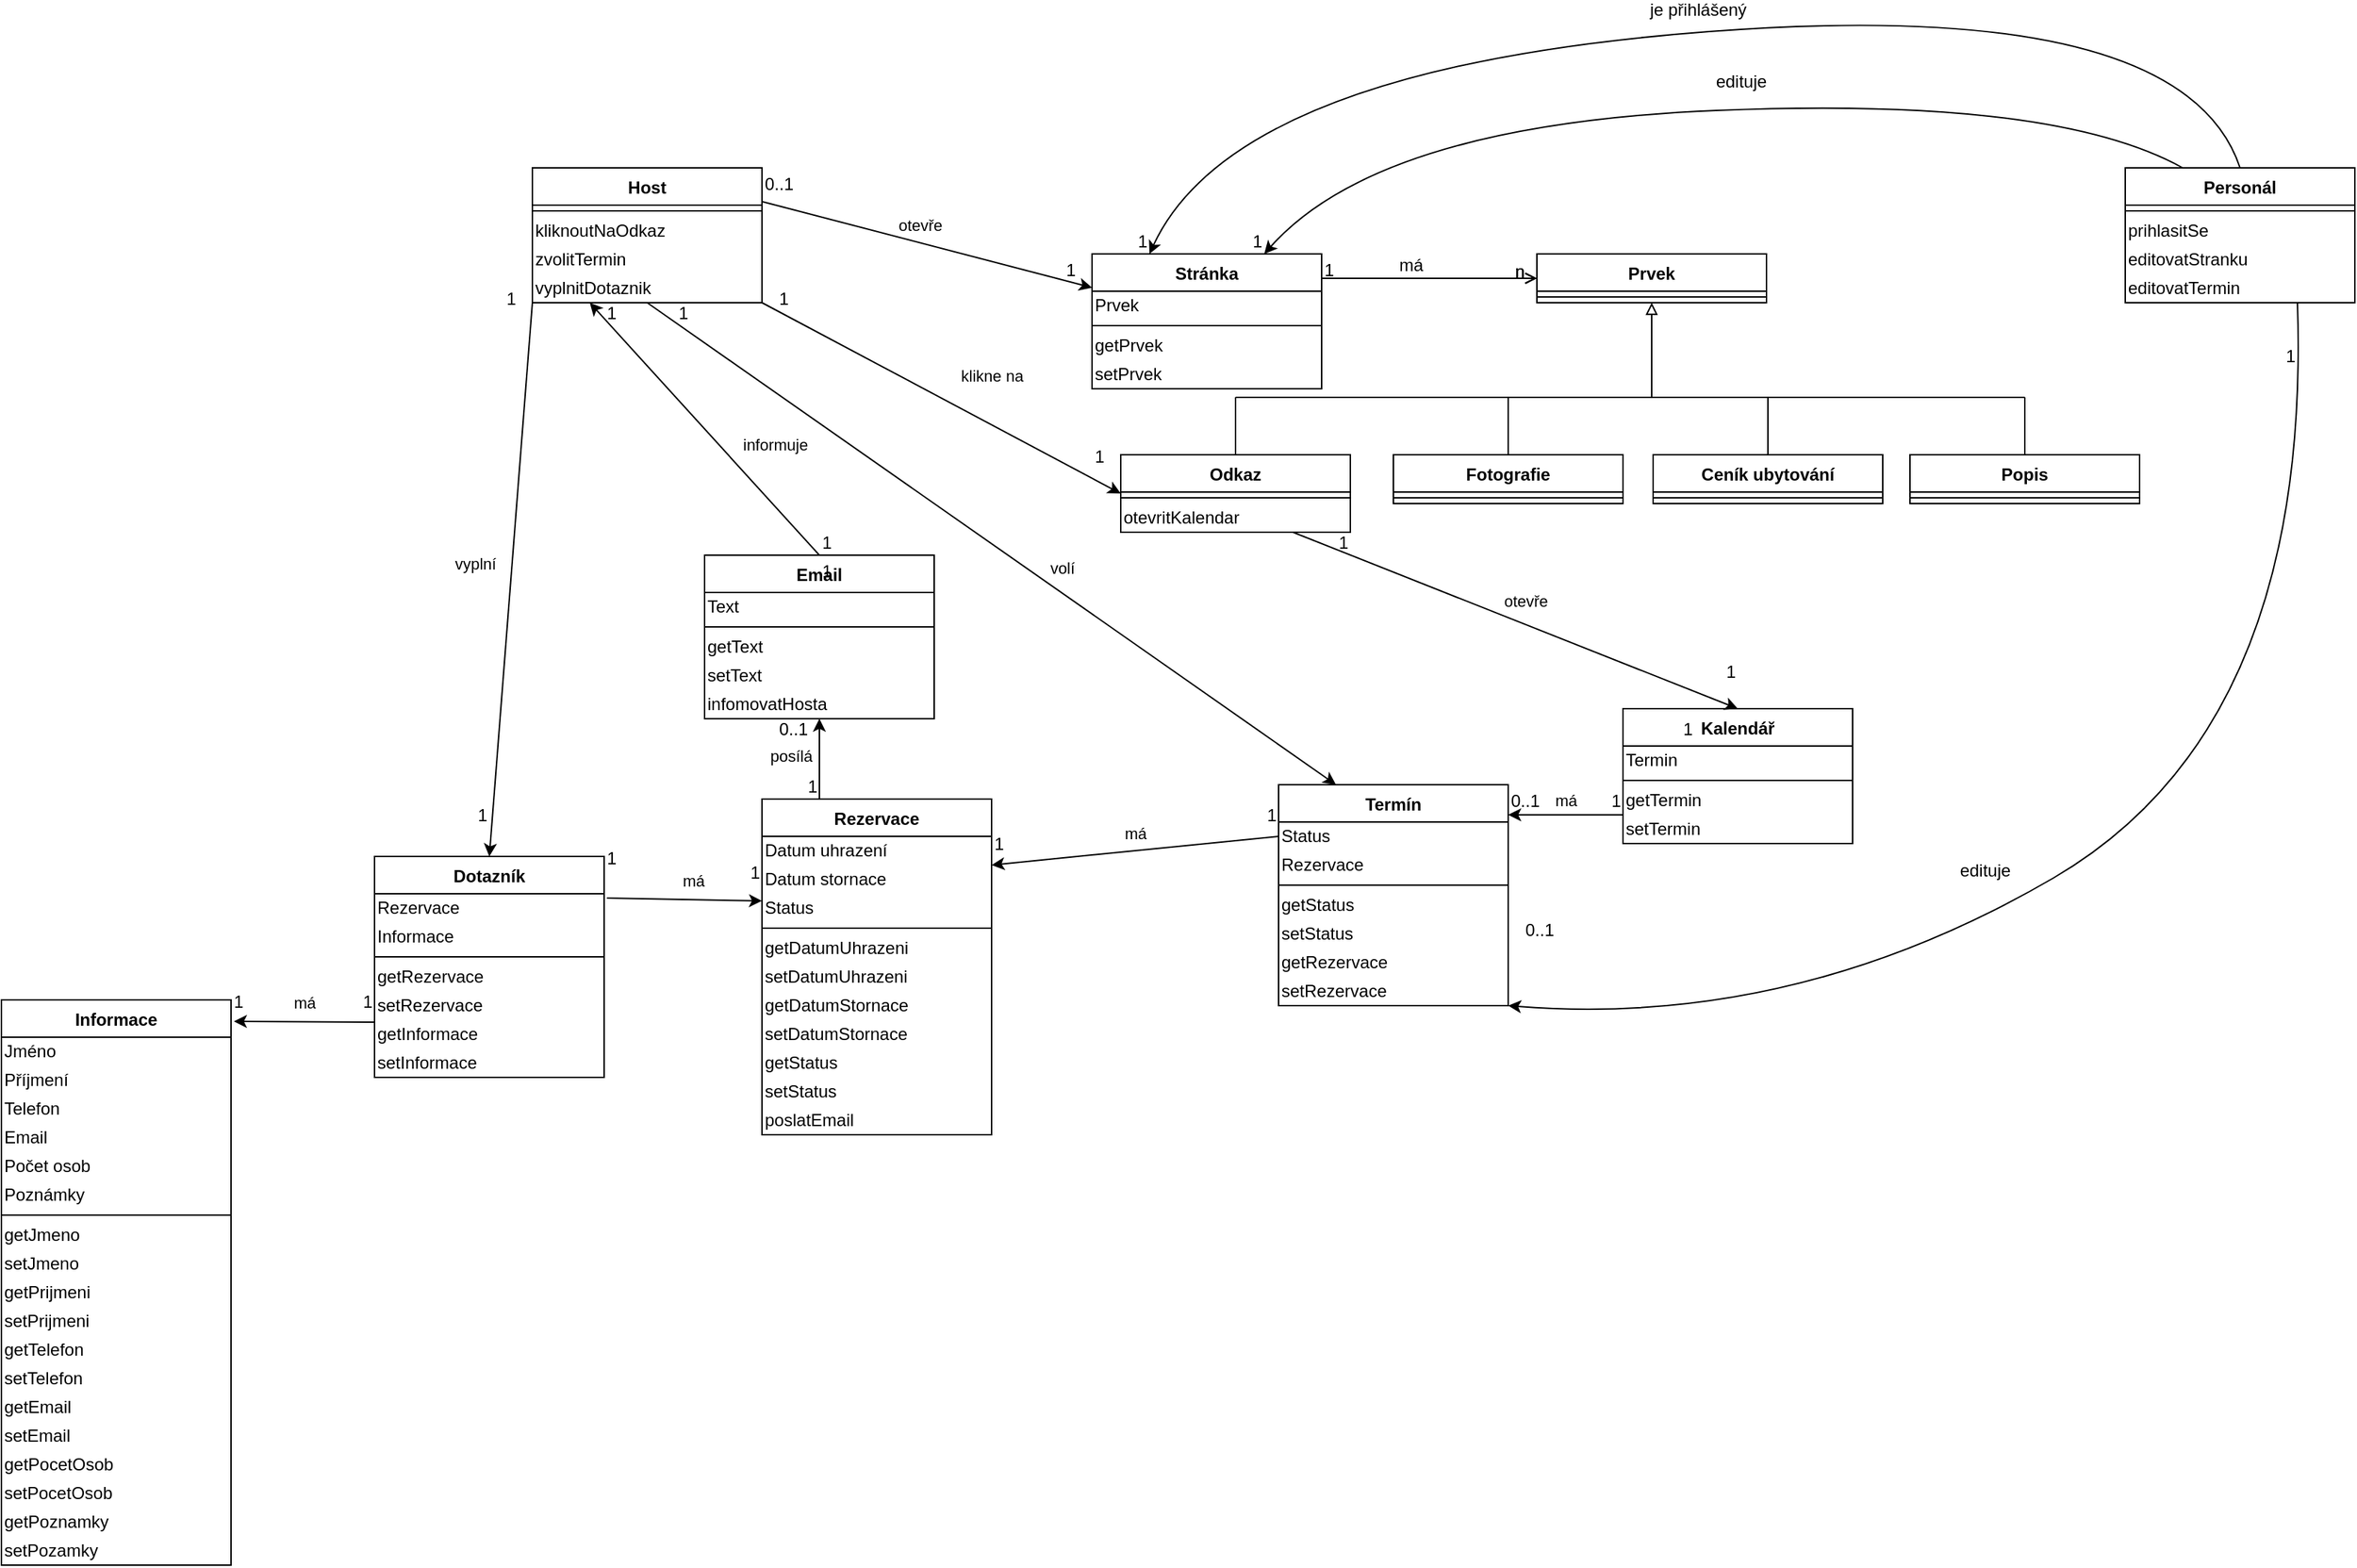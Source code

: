 <mxfile version="14.6.3" type="device"><diagram id="C5RBs43oDa-KdzZeNtuy" name="Page-1"><mxGraphModel dx="2903" dy="1150" grid="1" gridSize="10" guides="1" tooltips="1" connect="1" arrows="1" fold="1" page="1" pageScale="1" pageWidth="827" pageHeight="1169" math="0" shadow="0"><root><mxCell id="WIyWlLk6GJQsqaUBKTNV-0"/><mxCell id="WIyWlLk6GJQsqaUBKTNV-1" parent="WIyWlLk6GJQsqaUBKTNV-0"/><mxCell id="kPdVhS4G-YLSrarHJkui-0" value="Host" style="swimlane;fontStyle=1;align=center;verticalAlign=top;childLayout=stackLayout;horizontal=1;startSize=26;horizontalStack=0;resizeParent=1;resizeParentMax=0;resizeLast=0;collapsible=1;marginBottom=0;" vertex="1" parent="WIyWlLk6GJQsqaUBKTNV-1"><mxGeometry x="350" y="190" width="160" height="94" as="geometry"/></mxCell><mxCell id="kPdVhS4G-YLSrarHJkui-2" value="" style="line;strokeWidth=1;fillColor=none;align=left;verticalAlign=middle;spacingTop=-1;spacingLeft=3;spacingRight=3;rotatable=0;labelPosition=right;points=[];portConstraint=eastwest;" vertex="1" parent="kPdVhS4G-YLSrarHJkui-0"><mxGeometry y="26" width="160" height="8" as="geometry"/></mxCell><mxCell id="kPdVhS4G-YLSrarHJkui-171" value="kliknoutNaOdkaz" style="text;html=1;strokeColor=none;fillColor=none;align=left;verticalAlign=middle;whiteSpace=wrap;rounded=0;" vertex="1" parent="kPdVhS4G-YLSrarHJkui-0"><mxGeometry y="34" width="160" height="20" as="geometry"/></mxCell><mxCell id="kPdVhS4G-YLSrarHJkui-172" value="zvolitTermin" style="text;html=1;strokeColor=none;fillColor=none;align=left;verticalAlign=middle;whiteSpace=wrap;rounded=0;" vertex="1" parent="kPdVhS4G-YLSrarHJkui-0"><mxGeometry y="54" width="160" height="20" as="geometry"/></mxCell><mxCell id="kPdVhS4G-YLSrarHJkui-173" value="vyplnitDotaznik" style="text;html=1;strokeColor=none;fillColor=none;align=left;verticalAlign=middle;whiteSpace=wrap;rounded=0;" vertex="1" parent="kPdVhS4G-YLSrarHJkui-0"><mxGeometry y="74" width="160" height="20" as="geometry"/></mxCell><mxCell id="kPdVhS4G-YLSrarHJkui-4" value="Stránka" style="swimlane;fontStyle=1;align=center;verticalAlign=top;childLayout=stackLayout;horizontal=1;startSize=26;horizontalStack=0;resizeParent=1;resizeParentMax=0;resizeLast=0;collapsible=1;marginBottom=0;" vertex="1" parent="WIyWlLk6GJQsqaUBKTNV-1"><mxGeometry x="740" y="250" width="160" height="94" as="geometry"/></mxCell><mxCell id="kPdVhS4G-YLSrarHJkui-159" value="&lt;div align=&quot;left&quot;&gt;Prvek&lt;/div&gt;" style="text;html=1;strokeColor=none;fillColor=none;align=left;verticalAlign=middle;whiteSpace=wrap;rounded=0;" vertex="1" parent="kPdVhS4G-YLSrarHJkui-4"><mxGeometry y="26" width="160" height="20" as="geometry"/></mxCell><mxCell id="kPdVhS4G-YLSrarHJkui-5" value="" style="line;strokeWidth=1;fillColor=none;align=left;verticalAlign=middle;spacingTop=-1;spacingLeft=3;spacingRight=3;rotatable=0;labelPosition=right;points=[];portConstraint=eastwest;" vertex="1" parent="kPdVhS4G-YLSrarHJkui-4"><mxGeometry y="46" width="160" height="8" as="geometry"/></mxCell><mxCell id="kPdVhS4G-YLSrarHJkui-157" value="getPrvek" style="text;html=1;strokeColor=none;fillColor=none;align=left;verticalAlign=middle;whiteSpace=wrap;rounded=0;" vertex="1" parent="kPdVhS4G-YLSrarHJkui-4"><mxGeometry y="54" width="160" height="20" as="geometry"/></mxCell><mxCell id="kPdVhS4G-YLSrarHJkui-158" value="setPrvek" style="text;html=1;strokeColor=none;fillColor=none;align=left;verticalAlign=middle;whiteSpace=wrap;rounded=0;" vertex="1" parent="kPdVhS4G-YLSrarHJkui-4"><mxGeometry y="74" width="160" height="20" as="geometry"/></mxCell><mxCell id="kPdVhS4G-YLSrarHJkui-12" value="" style="endArrow=open;shadow=0;strokeWidth=1;rounded=0;endFill=1;edgeStyle=elbowEdgeStyle;elbow=vertical;exitX=1;exitY=0.5;exitDx=0;exitDy=0;entryX=0;entryY=0.5;entryDx=0;entryDy=0;" edge="1" parent="WIyWlLk6GJQsqaUBKTNV-1" target="kPdVhS4G-YLSrarHJkui-16" source="kPdVhS4G-YLSrarHJkui-4"><mxGeometry x="0.5" y="41" relative="1" as="geometry"><mxPoint x="890" y="207" as="sourcePoint"/><mxPoint x="1090" y="207" as="targetPoint"/><mxPoint x="-40" y="32" as="offset"/><Array as="points"><mxPoint x="1000" y="267"/><mxPoint x="1070" y="207"/></Array></mxGeometry></mxCell><mxCell id="kPdVhS4G-YLSrarHJkui-14" value="n" style="resizable=0;align=right;verticalAlign=bottom;labelBackgroundColor=none;fontSize=12;" connectable="0" vertex="1" parent="kPdVhS4G-YLSrarHJkui-12"><mxGeometry x="1" relative="1" as="geometry"><mxPoint x="-7" y="4" as="offset"/></mxGeometry></mxCell><mxCell id="kPdVhS4G-YLSrarHJkui-15" value="má" style="text;html=1;resizable=0;points=[];;align=center;verticalAlign=middle;labelBackgroundColor=none;rounded=0;shadow=0;strokeWidth=1;fontSize=12;" vertex="1" connectable="0" parent="kPdVhS4G-YLSrarHJkui-12"><mxGeometry x="0.5" y="49" relative="1" as="geometry"><mxPoint x="-43" y="40" as="offset"/></mxGeometry></mxCell><mxCell id="kPdVhS4G-YLSrarHJkui-16" value="Prvek" style="swimlane;fontStyle=1;align=center;verticalAlign=top;childLayout=stackLayout;horizontal=1;startSize=26;horizontalStack=0;resizeParent=1;resizeParentMax=0;resizeLast=0;collapsible=1;marginBottom=0;" vertex="1" parent="WIyWlLk6GJQsqaUBKTNV-1"><mxGeometry x="1050" y="250" width="160" height="34" as="geometry"/></mxCell><mxCell id="kPdVhS4G-YLSrarHJkui-17" value="" style="line;strokeWidth=1;fillColor=none;align=left;verticalAlign=middle;spacingTop=-1;spacingLeft=3;spacingRight=3;rotatable=0;labelPosition=right;points=[];portConstraint=eastwest;" vertex="1" parent="kPdVhS4G-YLSrarHJkui-16"><mxGeometry y="26" width="160" height="8" as="geometry"/></mxCell><mxCell id="kPdVhS4G-YLSrarHJkui-18" value="" style="endArrow=block;html=1;entryX=0.5;entryY=1;entryDx=0;entryDy=0;endFill=0;" edge="1" parent="WIyWlLk6GJQsqaUBKTNV-1" target="kPdVhS4G-YLSrarHJkui-16"><mxGeometry width="50" height="50" relative="1" as="geometry"><mxPoint x="1130" y="350" as="sourcePoint"/><mxPoint x="700" y="290" as="targetPoint"/></mxGeometry></mxCell><mxCell id="kPdVhS4G-YLSrarHJkui-19" value="Odkaz" style="swimlane;fontStyle=1;align=center;verticalAlign=top;childLayout=stackLayout;horizontal=1;startSize=26;horizontalStack=0;resizeParent=1;resizeParentMax=0;resizeLast=0;collapsible=1;marginBottom=0;" vertex="1" parent="WIyWlLk6GJQsqaUBKTNV-1"><mxGeometry x="760" y="390" width="160" height="54" as="geometry"/></mxCell><mxCell id="kPdVhS4G-YLSrarHJkui-20" value="" style="line;strokeWidth=1;fillColor=none;align=left;verticalAlign=middle;spacingTop=-1;spacingLeft=3;spacingRight=3;rotatable=0;labelPosition=right;points=[];portConstraint=eastwest;" vertex="1" parent="kPdVhS4G-YLSrarHJkui-19"><mxGeometry y="26" width="160" height="8" as="geometry"/></mxCell><mxCell id="kPdVhS4G-YLSrarHJkui-156" value="otevritKalendar" style="text;html=1;strokeColor=none;fillColor=none;align=left;verticalAlign=middle;whiteSpace=wrap;rounded=0;" vertex="1" parent="kPdVhS4G-YLSrarHJkui-19"><mxGeometry y="34" width="160" height="20" as="geometry"/></mxCell><mxCell id="kPdVhS4G-YLSrarHJkui-21" value="Fotografie" style="swimlane;fontStyle=1;align=center;verticalAlign=top;childLayout=stackLayout;horizontal=1;startSize=26;horizontalStack=0;resizeParent=1;resizeParentMax=0;resizeLast=0;collapsible=1;marginBottom=0;" vertex="1" parent="WIyWlLk6GJQsqaUBKTNV-1"><mxGeometry x="950" y="390" width="160" height="34" as="geometry"/></mxCell><mxCell id="kPdVhS4G-YLSrarHJkui-22" value="" style="line;strokeWidth=1;fillColor=none;align=left;verticalAlign=middle;spacingTop=-1;spacingLeft=3;spacingRight=3;rotatable=0;labelPosition=right;points=[];portConstraint=eastwest;" vertex="1" parent="kPdVhS4G-YLSrarHJkui-21"><mxGeometry y="26" width="160" height="8" as="geometry"/></mxCell><mxCell id="kPdVhS4G-YLSrarHJkui-23" value="Ceník ubytování" style="swimlane;fontStyle=1;align=center;verticalAlign=top;childLayout=stackLayout;horizontal=1;startSize=26;horizontalStack=0;resizeParent=1;resizeParentMax=0;resizeLast=0;collapsible=1;marginBottom=0;" vertex="1" parent="WIyWlLk6GJQsqaUBKTNV-1"><mxGeometry x="1131" y="390" width="160" height="34" as="geometry"/></mxCell><mxCell id="kPdVhS4G-YLSrarHJkui-24" value="" style="line;strokeWidth=1;fillColor=none;align=left;verticalAlign=middle;spacingTop=-1;spacingLeft=3;spacingRight=3;rotatable=0;labelPosition=right;points=[];portConstraint=eastwest;" vertex="1" parent="kPdVhS4G-YLSrarHJkui-23"><mxGeometry y="26" width="160" height="8" as="geometry"/></mxCell><mxCell id="kPdVhS4G-YLSrarHJkui-25" value="Popis" style="swimlane;fontStyle=1;align=center;verticalAlign=top;childLayout=stackLayout;horizontal=1;startSize=26;horizontalStack=0;resizeParent=1;resizeParentMax=0;resizeLast=0;collapsible=1;marginBottom=0;" vertex="1" parent="WIyWlLk6GJQsqaUBKTNV-1"><mxGeometry x="1310" y="390" width="160" height="34" as="geometry"/></mxCell><mxCell id="kPdVhS4G-YLSrarHJkui-26" value="" style="line;strokeWidth=1;fillColor=none;align=left;verticalAlign=middle;spacingTop=-1;spacingLeft=3;spacingRight=3;rotatable=0;labelPosition=right;points=[];portConstraint=eastwest;" vertex="1" parent="kPdVhS4G-YLSrarHJkui-25"><mxGeometry y="26" width="160" height="8" as="geometry"/></mxCell><mxCell id="kPdVhS4G-YLSrarHJkui-27" value="" style="endArrow=none;html=1;" edge="1" parent="WIyWlLk6GJQsqaUBKTNV-1"><mxGeometry width="50" height="50" relative="1" as="geometry"><mxPoint x="840" y="350" as="sourcePoint"/><mxPoint x="1390" y="350" as="targetPoint"/></mxGeometry></mxCell><mxCell id="kPdVhS4G-YLSrarHJkui-28" value="" style="endArrow=none;html=1;exitX=0.5;exitY=0;exitDx=0;exitDy=0;" edge="1" parent="WIyWlLk6GJQsqaUBKTNV-1" source="kPdVhS4G-YLSrarHJkui-19"><mxGeometry width="50" height="50" relative="1" as="geometry"><mxPoint x="1080" y="410" as="sourcePoint"/><mxPoint x="840" y="350" as="targetPoint"/></mxGeometry></mxCell><mxCell id="kPdVhS4G-YLSrarHJkui-29" value="" style="endArrow=none;html=1;entryX=0.5;entryY=0;entryDx=0;entryDy=0;" edge="1" parent="WIyWlLk6GJQsqaUBKTNV-1" target="kPdVhS4G-YLSrarHJkui-21"><mxGeometry width="50" height="50" relative="1" as="geometry"><mxPoint x="1030" y="350" as="sourcePoint"/><mxPoint x="850" y="360" as="targetPoint"/></mxGeometry></mxCell><mxCell id="kPdVhS4G-YLSrarHJkui-30" value="" style="endArrow=none;html=1;exitX=0.5;exitY=0;exitDx=0;exitDy=0;" edge="1" parent="WIyWlLk6GJQsqaUBKTNV-1" source="kPdVhS4G-YLSrarHJkui-23"><mxGeometry width="50" height="50" relative="1" as="geometry"><mxPoint x="1040" y="360" as="sourcePoint"/><mxPoint x="1211" y="350" as="targetPoint"/></mxGeometry></mxCell><mxCell id="kPdVhS4G-YLSrarHJkui-31" value="" style="endArrow=none;html=1;entryX=0.5;entryY=0;entryDx=0;entryDy=0;" edge="1" parent="WIyWlLk6GJQsqaUBKTNV-1" target="kPdVhS4G-YLSrarHJkui-25"><mxGeometry width="50" height="50" relative="1" as="geometry"><mxPoint x="1390" y="350" as="sourcePoint"/><mxPoint x="1221" y="360" as="targetPoint"/></mxGeometry></mxCell><mxCell id="kPdVhS4G-YLSrarHJkui-32" value="Kalendář" style="swimlane;fontStyle=1;align=center;verticalAlign=top;childLayout=stackLayout;horizontal=1;startSize=26;horizontalStack=0;resizeParent=1;resizeParentMax=0;resizeLast=0;collapsible=1;marginBottom=0;" vertex="1" parent="WIyWlLk6GJQsqaUBKTNV-1"><mxGeometry x="1110" y="567" width="160" height="94" as="geometry"/></mxCell><mxCell id="kPdVhS4G-YLSrarHJkui-161" value="Termin" style="text;html=1;strokeColor=none;fillColor=none;align=left;verticalAlign=middle;whiteSpace=wrap;rounded=0;" vertex="1" parent="kPdVhS4G-YLSrarHJkui-32"><mxGeometry y="26" width="160" height="20" as="geometry"/></mxCell><mxCell id="kPdVhS4G-YLSrarHJkui-33" value="" style="line;strokeWidth=1;fillColor=none;align=left;verticalAlign=middle;spacingTop=-1;spacingLeft=3;spacingRight=3;rotatable=0;labelPosition=right;points=[];portConstraint=eastwest;" vertex="1" parent="kPdVhS4G-YLSrarHJkui-32"><mxGeometry y="46" width="160" height="8" as="geometry"/></mxCell><mxCell id="kPdVhS4G-YLSrarHJkui-155" value="getTermin" style="text;html=1;strokeColor=none;fillColor=none;align=left;verticalAlign=middle;whiteSpace=wrap;rounded=0;" vertex="1" parent="kPdVhS4G-YLSrarHJkui-32"><mxGeometry y="54" width="160" height="20" as="geometry"/></mxCell><mxCell id="kPdVhS4G-YLSrarHJkui-160" value="setTermin" style="text;html=1;strokeColor=none;fillColor=none;align=left;verticalAlign=middle;whiteSpace=wrap;rounded=0;" vertex="1" parent="kPdVhS4G-YLSrarHJkui-32"><mxGeometry y="74" width="160" height="20" as="geometry"/></mxCell><mxCell id="kPdVhS4G-YLSrarHJkui-34" value="" style="endArrow=none;html=1;entryX=0.75;entryY=1;entryDx=0;entryDy=0;exitX=0.5;exitY=0;exitDx=0;exitDy=0;startArrow=classic;startFill=1;endFill=0;" edge="1" parent="WIyWlLk6GJQsqaUBKTNV-1" source="kPdVhS4G-YLSrarHJkui-32" target="kPdVhS4G-YLSrarHJkui-19"><mxGeometry width="50" height="50" relative="1" as="geometry"><mxPoint x="970" y="340" as="sourcePoint"/><mxPoint x="1020" y="290" as="targetPoint"/></mxGeometry></mxCell><mxCell id="kPdVhS4G-YLSrarHJkui-56" value="otevře" style="edgeLabel;html=1;align=center;verticalAlign=middle;resizable=0;points=[];" vertex="1" connectable="0" parent="kPdVhS4G-YLSrarHJkui-34"><mxGeometry x="0.194" y="-3" relative="1" as="geometry"><mxPoint x="36" y="1" as="offset"/></mxGeometry></mxCell><mxCell id="kPdVhS4G-YLSrarHJkui-35" value="Termín" style="swimlane;fontStyle=1;align=center;verticalAlign=top;childLayout=stackLayout;horizontal=1;startSize=26;horizontalStack=0;resizeParent=1;resizeParentMax=0;resizeLast=0;collapsible=1;marginBottom=0;" vertex="1" parent="WIyWlLk6GJQsqaUBKTNV-1"><mxGeometry x="870" y="620" width="160" height="154" as="geometry"/></mxCell><mxCell id="kPdVhS4G-YLSrarHJkui-131" value="Status" style="text;html=1;strokeColor=none;fillColor=none;align=left;verticalAlign=middle;whiteSpace=wrap;rounded=0;" vertex="1" parent="kPdVhS4G-YLSrarHJkui-35"><mxGeometry y="26" width="160" height="20" as="geometry"/></mxCell><mxCell id="kPdVhS4G-YLSrarHJkui-187" value="Rezervace" style="text;html=1;strokeColor=none;fillColor=none;align=left;verticalAlign=middle;whiteSpace=wrap;rounded=0;" vertex="1" parent="kPdVhS4G-YLSrarHJkui-35"><mxGeometry y="46" width="160" height="20" as="geometry"/></mxCell><mxCell id="kPdVhS4G-YLSrarHJkui-36" value="" style="line;strokeWidth=1;fillColor=none;align=left;verticalAlign=middle;spacingTop=-1;spacingLeft=3;spacingRight=3;rotatable=0;labelPosition=right;points=[];portConstraint=eastwest;" vertex="1" parent="kPdVhS4G-YLSrarHJkui-35"><mxGeometry y="66" width="160" height="8" as="geometry"/></mxCell><mxCell id="kPdVhS4G-YLSrarHJkui-188" value="getStatus" style="text;html=1;strokeColor=none;fillColor=none;align=left;verticalAlign=middle;whiteSpace=wrap;rounded=0;" vertex="1" parent="kPdVhS4G-YLSrarHJkui-35"><mxGeometry y="74" width="160" height="20" as="geometry"/></mxCell><mxCell id="kPdVhS4G-YLSrarHJkui-190" value="setStatus" style="text;html=1;strokeColor=none;fillColor=none;align=left;verticalAlign=middle;whiteSpace=wrap;rounded=0;" vertex="1" parent="kPdVhS4G-YLSrarHJkui-35"><mxGeometry y="94" width="160" height="20" as="geometry"/></mxCell><mxCell id="kPdVhS4G-YLSrarHJkui-153" value="getRezervace" style="text;html=1;strokeColor=none;fillColor=none;align=left;verticalAlign=middle;whiteSpace=wrap;rounded=0;" vertex="1" parent="kPdVhS4G-YLSrarHJkui-35"><mxGeometry y="114" width="160" height="20" as="geometry"/></mxCell><mxCell id="kPdVhS4G-YLSrarHJkui-154" value="setRezervace" style="text;html=1;strokeColor=none;fillColor=none;align=left;verticalAlign=middle;whiteSpace=wrap;rounded=0;" vertex="1" parent="kPdVhS4G-YLSrarHJkui-35"><mxGeometry y="134" width="160" height="20" as="geometry"/></mxCell><mxCell id="kPdVhS4G-YLSrarHJkui-38" value="" style="endArrow=none;html=1;startArrow=classic;startFill=1;endFill=0;entryX=0;entryY=0;entryDx=0;entryDy=0;" edge="1" parent="WIyWlLk6GJQsqaUBKTNV-1" target="kPdVhS4G-YLSrarHJkui-160"><mxGeometry width="50" height="50" relative="1" as="geometry"><mxPoint x="1030" y="641" as="sourcePoint"/><mxPoint x="1190" y="470" as="targetPoint"/></mxGeometry></mxCell><mxCell id="kPdVhS4G-YLSrarHJkui-57" value="má" style="edgeLabel;html=1;align=center;verticalAlign=middle;resizable=0;points=[];" vertex="1" connectable="0" parent="kPdVhS4G-YLSrarHJkui-38"><mxGeometry x="0.417" y="-6" relative="1" as="geometry"><mxPoint x="-17" y="-16" as="offset"/></mxGeometry></mxCell><mxCell id="kPdVhS4G-YLSrarHJkui-40" value="" style="curved=1;endArrow=classic;html=1;entryX=0;entryY=0.5;entryDx=0;entryDy=0;exitX=1;exitY=1;exitDx=0;exitDy=0;" edge="1" parent="WIyWlLk6GJQsqaUBKTNV-1" source="kPdVhS4G-YLSrarHJkui-0" target="kPdVhS4G-YLSrarHJkui-19"><mxGeometry width="50" height="50" relative="1" as="geometry"><mxPoint x="870" y="450" as="sourcePoint"/><mxPoint x="920" y="400" as="targetPoint"/><Array as="points"/></mxGeometry></mxCell><mxCell id="kPdVhS4G-YLSrarHJkui-42" value="" style="endArrow=classic;html=1;exitX=0.5;exitY=1;exitDx=0;exitDy=0;entryX=0.25;entryY=0;entryDx=0;entryDy=0;" edge="1" parent="WIyWlLk6GJQsqaUBKTNV-1" source="kPdVhS4G-YLSrarHJkui-0" target="kPdVhS4G-YLSrarHJkui-35"><mxGeometry width="50" height="50" relative="1" as="geometry"><mxPoint x="880" y="410" as="sourcePoint"/><mxPoint x="930" y="360" as="targetPoint"/></mxGeometry></mxCell><mxCell id="kPdVhS4G-YLSrarHJkui-58" value="volí" style="edgeLabel;html=1;align=center;verticalAlign=middle;resizable=0;points=[];" vertex="1" connectable="0" parent="kPdVhS4G-YLSrarHJkui-42"><mxGeometry x="0.154" relative="1" as="geometry"><mxPoint x="12" y="-9" as="offset"/></mxGeometry></mxCell><mxCell id="kPdVhS4G-YLSrarHJkui-104" value="otevře" style="edgeLabel;html=1;align=center;verticalAlign=middle;resizable=0;points=[];" vertex="1" connectable="0" parent="kPdVhS4G-YLSrarHJkui-42"><mxGeometry x="0.154" relative="1" as="geometry"><mxPoint x="-87" y="-248" as="offset"/></mxGeometry></mxCell><mxCell id="kPdVhS4G-YLSrarHJkui-109" value="klikne na" style="edgeLabel;html=1;align=center;verticalAlign=middle;resizable=0;points=[];" vertex="1" connectable="0" parent="kPdVhS4G-YLSrarHJkui-42"><mxGeometry x="0.154" relative="1" as="geometry"><mxPoint x="-37" y="-143" as="offset"/></mxGeometry></mxCell><mxCell id="kPdVhS4G-YLSrarHJkui-45" value="Dotazník" style="swimlane;fontStyle=1;align=center;verticalAlign=top;childLayout=stackLayout;horizontal=1;startSize=26;horizontalStack=0;resizeParent=1;resizeParentMax=0;resizeLast=0;collapsible=1;marginBottom=0;" vertex="1" parent="WIyWlLk6GJQsqaUBKTNV-1"><mxGeometry x="240" y="670" width="160" height="154" as="geometry"/></mxCell><mxCell id="kPdVhS4G-YLSrarHJkui-163" value="Rezervace" style="text;html=1;strokeColor=none;fillColor=none;align=left;verticalAlign=middle;whiteSpace=wrap;rounded=0;" vertex="1" parent="kPdVhS4G-YLSrarHJkui-45"><mxGeometry y="26" width="160" height="20" as="geometry"/></mxCell><mxCell id="kPdVhS4G-YLSrarHJkui-166" value="Informace" style="text;html=1;strokeColor=none;fillColor=none;align=left;verticalAlign=middle;whiteSpace=wrap;rounded=0;" vertex="1" parent="kPdVhS4G-YLSrarHJkui-45"><mxGeometry y="46" width="160" height="20" as="geometry"/></mxCell><mxCell id="kPdVhS4G-YLSrarHJkui-46" value="" style="line;strokeWidth=1;fillColor=none;align=left;verticalAlign=middle;spacingTop=-1;spacingLeft=3;spacingRight=3;rotatable=0;labelPosition=right;points=[];portConstraint=eastwest;" vertex="1" parent="kPdVhS4G-YLSrarHJkui-45"><mxGeometry y="66" width="160" height="8" as="geometry"/></mxCell><mxCell id="kPdVhS4G-YLSrarHJkui-164" value="getRezervace" style="text;html=1;strokeColor=none;fillColor=none;align=left;verticalAlign=middle;whiteSpace=wrap;rounded=0;" vertex="1" parent="kPdVhS4G-YLSrarHJkui-45"><mxGeometry y="74" width="160" height="20" as="geometry"/></mxCell><mxCell id="kPdVhS4G-YLSrarHJkui-165" value="setRezervace" style="text;html=1;strokeColor=none;fillColor=none;align=left;verticalAlign=middle;whiteSpace=wrap;rounded=0;" vertex="1" parent="kPdVhS4G-YLSrarHJkui-45"><mxGeometry y="94" width="160" height="20" as="geometry"/></mxCell><mxCell id="kPdVhS4G-YLSrarHJkui-167" value="getInformace" style="text;html=1;strokeColor=none;fillColor=none;align=left;verticalAlign=middle;whiteSpace=wrap;rounded=0;" vertex="1" parent="kPdVhS4G-YLSrarHJkui-45"><mxGeometry y="114" width="160" height="20" as="geometry"/></mxCell><mxCell id="kPdVhS4G-YLSrarHJkui-168" value="setInformace" style="text;html=1;strokeColor=none;fillColor=none;align=left;verticalAlign=middle;whiteSpace=wrap;rounded=0;" vertex="1" parent="kPdVhS4G-YLSrarHJkui-45"><mxGeometry y="134" width="160" height="20" as="geometry"/></mxCell><mxCell id="kPdVhS4G-YLSrarHJkui-47" value="" style="endArrow=classic;html=1;entryX=0.5;entryY=0;entryDx=0;entryDy=0;exitX=0;exitY=1;exitDx=0;exitDy=0;" edge="1" parent="WIyWlLk6GJQsqaUBKTNV-1" source="kPdVhS4G-YLSrarHJkui-0" target="kPdVhS4G-YLSrarHJkui-45"><mxGeometry width="50" height="50" relative="1" as="geometry"><mxPoint x="440" y="430" as="sourcePoint"/><mxPoint x="490" y="380" as="targetPoint"/></mxGeometry></mxCell><mxCell id="kPdVhS4G-YLSrarHJkui-59" value="vyplní" style="edgeLabel;html=1;align=center;verticalAlign=middle;resizable=0;points=[];" vertex="1" connectable="0" parent="kPdVhS4G-YLSrarHJkui-47"><mxGeometry x="0.097" relative="1" as="geometry"><mxPoint x="-24" y="-30" as="offset"/></mxGeometry></mxCell><mxCell id="kPdVhS4G-YLSrarHJkui-62" value="Rezervace" style="swimlane;fontStyle=1;align=center;verticalAlign=top;childLayout=stackLayout;horizontal=1;startSize=26;horizontalStack=0;resizeParent=1;resizeParentMax=0;resizeLast=0;collapsible=1;marginBottom=0;" vertex="1" parent="WIyWlLk6GJQsqaUBKTNV-1"><mxGeometry x="510" y="630" width="160" height="234" as="geometry"/></mxCell><mxCell id="kPdVhS4G-YLSrarHJkui-80" value="Datum uhrazení" style="text;html=1;strokeColor=none;fillColor=none;align=left;verticalAlign=middle;whiteSpace=wrap;rounded=0;" vertex="1" parent="kPdVhS4G-YLSrarHJkui-62"><mxGeometry y="26" width="160" height="20" as="geometry"/></mxCell><mxCell id="kPdVhS4G-YLSrarHJkui-82" value="Datum stornace" style="text;html=1;strokeColor=none;fillColor=none;align=left;verticalAlign=middle;whiteSpace=wrap;rounded=0;" vertex="1" parent="kPdVhS4G-YLSrarHJkui-62"><mxGeometry y="46" width="160" height="20" as="geometry"/></mxCell><mxCell id="kPdVhS4G-YLSrarHJkui-83" value="Status" style="text;html=1;strokeColor=none;fillColor=none;align=left;verticalAlign=middle;whiteSpace=wrap;rounded=0;" vertex="1" parent="kPdVhS4G-YLSrarHJkui-62"><mxGeometry y="66" width="160" height="20" as="geometry"/></mxCell><mxCell id="kPdVhS4G-YLSrarHJkui-63" value="" style="line;strokeWidth=1;fillColor=none;align=left;verticalAlign=middle;spacingTop=-1;spacingLeft=3;spacingRight=3;rotatable=0;labelPosition=right;points=[];portConstraint=eastwest;" vertex="1" parent="kPdVhS4G-YLSrarHJkui-62"><mxGeometry y="86" width="160" height="8" as="geometry"/></mxCell><mxCell id="kPdVhS4G-YLSrarHJkui-195" value="getDatumUhrazeni" style="text;html=1;strokeColor=none;fillColor=none;align=left;verticalAlign=middle;whiteSpace=wrap;rounded=0;" vertex="1" parent="kPdVhS4G-YLSrarHJkui-62"><mxGeometry y="94" width="160" height="20" as="geometry"/></mxCell><mxCell id="kPdVhS4G-YLSrarHJkui-196" value="setDatumUhrazeni" style="text;html=1;strokeColor=none;fillColor=none;align=left;verticalAlign=middle;whiteSpace=wrap;rounded=0;" vertex="1" parent="kPdVhS4G-YLSrarHJkui-62"><mxGeometry y="114" width="160" height="20" as="geometry"/></mxCell><mxCell id="kPdVhS4G-YLSrarHJkui-197" value="getDatumStornace" style="text;html=1;strokeColor=none;fillColor=none;align=left;verticalAlign=middle;whiteSpace=wrap;rounded=0;" vertex="1" parent="kPdVhS4G-YLSrarHJkui-62"><mxGeometry y="134" width="160" height="20" as="geometry"/></mxCell><mxCell id="kPdVhS4G-YLSrarHJkui-198" value="setDatumStornace" style="text;html=1;strokeColor=none;fillColor=none;align=left;verticalAlign=middle;whiteSpace=wrap;rounded=0;" vertex="1" parent="kPdVhS4G-YLSrarHJkui-62"><mxGeometry y="154" width="160" height="20" as="geometry"/></mxCell><mxCell id="kPdVhS4G-YLSrarHJkui-199" value="getStatus" style="text;html=1;strokeColor=none;fillColor=none;align=left;verticalAlign=middle;whiteSpace=wrap;rounded=0;" vertex="1" parent="kPdVhS4G-YLSrarHJkui-62"><mxGeometry y="174" width="160" height="20" as="geometry"/></mxCell><mxCell id="kPdVhS4G-YLSrarHJkui-200" value="setStatus" style="text;html=1;strokeColor=none;fillColor=none;align=left;verticalAlign=middle;whiteSpace=wrap;rounded=0;" vertex="1" parent="kPdVhS4G-YLSrarHJkui-62"><mxGeometry y="194" width="160" height="20" as="geometry"/></mxCell><mxCell id="kPdVhS4G-YLSrarHJkui-152" value="poslatEmail" style="text;html=1;strokeColor=none;fillColor=none;align=left;verticalAlign=middle;whiteSpace=wrap;rounded=0;" vertex="1" parent="kPdVhS4G-YLSrarHJkui-62"><mxGeometry y="214" width="160" height="20" as="geometry"/></mxCell><mxCell id="kPdVhS4G-YLSrarHJkui-64" value="" style="endArrow=none;html=1;entryX=1.012;entryY=0.188;entryDx=0;entryDy=0;startArrow=classic;startFill=1;endFill=0;exitX=0;exitY=0.25;exitDx=0;exitDy=0;entryPerimeter=0;" edge="1" parent="WIyWlLk6GJQsqaUBKTNV-1" source="kPdVhS4G-YLSrarHJkui-83" target="kPdVhS4G-YLSrarHJkui-45"><mxGeometry width="50" height="50" relative="1" as="geometry"><mxPoint x="382" y="585" as="sourcePoint"/><mxPoint x="450" y="520" as="targetPoint"/></mxGeometry></mxCell><mxCell id="kPdVhS4G-YLSrarHJkui-65" value="má" style="edgeLabel;html=1;align=center;verticalAlign=middle;resizable=0;points=[];" vertex="1" connectable="0" parent="kPdVhS4G-YLSrarHJkui-64"><mxGeometry x="0.26" y="1" relative="1" as="geometry"><mxPoint x="20" y="-14" as="offset"/></mxGeometry></mxCell><mxCell id="kPdVhS4G-YLSrarHJkui-68" value="Informace" style="swimlane;fontStyle=1;align=center;verticalAlign=top;childLayout=stackLayout;horizontal=1;startSize=26;horizontalStack=0;resizeParent=1;resizeParentMax=0;resizeLast=0;collapsible=1;marginBottom=0;" vertex="1" parent="WIyWlLk6GJQsqaUBKTNV-1"><mxGeometry x="-20" y="770" width="160" height="394" as="geometry"/></mxCell><mxCell id="kPdVhS4G-YLSrarHJkui-70" value="Jméno" style="text;html=1;strokeColor=none;fillColor=none;align=left;verticalAlign=middle;whiteSpace=wrap;rounded=0;" vertex="1" parent="kPdVhS4G-YLSrarHJkui-68"><mxGeometry y="26" width="160" height="20" as="geometry"/></mxCell><mxCell id="kPdVhS4G-YLSrarHJkui-71" value="Příjmení" style="text;html=1;strokeColor=none;fillColor=none;align=left;verticalAlign=middle;whiteSpace=wrap;rounded=0;" vertex="1" parent="kPdVhS4G-YLSrarHJkui-68"><mxGeometry y="46" width="160" height="20" as="geometry"/></mxCell><mxCell id="kPdVhS4G-YLSrarHJkui-72" value="Telefon" style="text;html=1;strokeColor=none;fillColor=none;align=left;verticalAlign=middle;whiteSpace=wrap;rounded=0;" vertex="1" parent="kPdVhS4G-YLSrarHJkui-68"><mxGeometry y="66" width="160" height="20" as="geometry"/></mxCell><mxCell id="kPdVhS4G-YLSrarHJkui-73" value="Email" style="text;html=1;strokeColor=none;fillColor=none;align=left;verticalAlign=middle;whiteSpace=wrap;rounded=0;" vertex="1" parent="kPdVhS4G-YLSrarHJkui-68"><mxGeometry y="86" width="160" height="20" as="geometry"/></mxCell><mxCell id="kPdVhS4G-YLSrarHJkui-74" value="Počet osob" style="text;html=1;strokeColor=none;fillColor=none;align=left;verticalAlign=middle;whiteSpace=wrap;rounded=0;" vertex="1" parent="kPdVhS4G-YLSrarHJkui-68"><mxGeometry y="106" width="160" height="20" as="geometry"/></mxCell><mxCell id="kPdVhS4G-YLSrarHJkui-75" value="Poznámky" style="text;html=1;strokeColor=none;fillColor=none;align=left;verticalAlign=middle;whiteSpace=wrap;rounded=0;" vertex="1" parent="kPdVhS4G-YLSrarHJkui-68"><mxGeometry y="126" width="160" height="20" as="geometry"/></mxCell><mxCell id="kPdVhS4G-YLSrarHJkui-69" value="" style="line;strokeWidth=1;fillColor=none;align=left;verticalAlign=middle;spacingTop=-1;spacingLeft=3;spacingRight=3;rotatable=0;labelPosition=right;points=[];portConstraint=eastwest;" vertex="1" parent="kPdVhS4G-YLSrarHJkui-68"><mxGeometry y="146" width="160" height="8" as="geometry"/></mxCell><mxCell id="kPdVhS4G-YLSrarHJkui-175" value="getJmeno" style="text;html=1;strokeColor=none;fillColor=none;align=left;verticalAlign=middle;whiteSpace=wrap;rounded=0;" vertex="1" parent="kPdVhS4G-YLSrarHJkui-68"><mxGeometry y="154" width="160" height="20" as="geometry"/></mxCell><mxCell id="kPdVhS4G-YLSrarHJkui-176" value="setJmeno" style="text;html=1;strokeColor=none;fillColor=none;align=left;verticalAlign=middle;whiteSpace=wrap;rounded=0;" vertex="1" parent="kPdVhS4G-YLSrarHJkui-68"><mxGeometry y="174" width="160" height="20" as="geometry"/></mxCell><mxCell id="kPdVhS4G-YLSrarHJkui-177" value="getPrijmeni" style="text;html=1;strokeColor=none;fillColor=none;align=left;verticalAlign=middle;whiteSpace=wrap;rounded=0;" vertex="1" parent="kPdVhS4G-YLSrarHJkui-68"><mxGeometry y="194" width="160" height="20" as="geometry"/></mxCell><mxCell id="kPdVhS4G-YLSrarHJkui-178" value="setPrijmeni" style="text;html=1;strokeColor=none;fillColor=none;align=left;verticalAlign=middle;whiteSpace=wrap;rounded=0;" vertex="1" parent="kPdVhS4G-YLSrarHJkui-68"><mxGeometry y="214" width="160" height="20" as="geometry"/></mxCell><mxCell id="kPdVhS4G-YLSrarHJkui-179" value="getTelefon" style="text;html=1;strokeColor=none;fillColor=none;align=left;verticalAlign=middle;whiteSpace=wrap;rounded=0;" vertex="1" parent="kPdVhS4G-YLSrarHJkui-68"><mxGeometry y="234" width="160" height="20" as="geometry"/></mxCell><mxCell id="kPdVhS4G-YLSrarHJkui-180" value="setTelefon" style="text;html=1;strokeColor=none;fillColor=none;align=left;verticalAlign=middle;whiteSpace=wrap;rounded=0;" vertex="1" parent="kPdVhS4G-YLSrarHJkui-68"><mxGeometry y="254" width="160" height="20" as="geometry"/></mxCell><mxCell id="kPdVhS4G-YLSrarHJkui-181" value="getEmail" style="text;html=1;strokeColor=none;fillColor=none;align=left;verticalAlign=middle;whiteSpace=wrap;rounded=0;" vertex="1" parent="kPdVhS4G-YLSrarHJkui-68"><mxGeometry y="274" width="160" height="20" as="geometry"/></mxCell><mxCell id="kPdVhS4G-YLSrarHJkui-182" value="setEmail" style="text;html=1;strokeColor=none;fillColor=none;align=left;verticalAlign=middle;whiteSpace=wrap;rounded=0;" vertex="1" parent="kPdVhS4G-YLSrarHJkui-68"><mxGeometry y="294" width="160" height="20" as="geometry"/></mxCell><mxCell id="kPdVhS4G-YLSrarHJkui-183" value="getPocetOsob" style="text;html=1;strokeColor=none;fillColor=none;align=left;verticalAlign=middle;whiteSpace=wrap;rounded=0;" vertex="1" parent="kPdVhS4G-YLSrarHJkui-68"><mxGeometry y="314" width="160" height="20" as="geometry"/></mxCell><mxCell id="kPdVhS4G-YLSrarHJkui-184" value="setPocetOsob" style="text;html=1;strokeColor=none;fillColor=none;align=left;verticalAlign=middle;whiteSpace=wrap;rounded=0;" vertex="1" parent="kPdVhS4G-YLSrarHJkui-68"><mxGeometry y="334" width="160" height="20" as="geometry"/></mxCell><mxCell id="kPdVhS4G-YLSrarHJkui-185" value="getPoznamky" style="text;html=1;strokeColor=none;fillColor=none;align=left;verticalAlign=middle;whiteSpace=wrap;rounded=0;" vertex="1" parent="kPdVhS4G-YLSrarHJkui-68"><mxGeometry y="354" width="160" height="20" as="geometry"/></mxCell><mxCell id="kPdVhS4G-YLSrarHJkui-186" value="setPozamky" style="text;html=1;strokeColor=none;fillColor=none;align=left;verticalAlign=middle;whiteSpace=wrap;rounded=0;" vertex="1" parent="kPdVhS4G-YLSrarHJkui-68"><mxGeometry y="374" width="160" height="20" as="geometry"/></mxCell><mxCell id="kPdVhS4G-YLSrarHJkui-76" value="" style="endArrow=classic;html=1;exitX=0;exitY=0.75;exitDx=0;exitDy=0;" edge="1" parent="WIyWlLk6GJQsqaUBKTNV-1" source="kPdVhS4G-YLSrarHJkui-45"><mxGeometry width="50" height="50" relative="1" as="geometry"><mxPoint x="630" y="630" as="sourcePoint"/><mxPoint x="142" y="785" as="targetPoint"/></mxGeometry></mxCell><mxCell id="kPdVhS4G-YLSrarHJkui-77" value="má" style="edgeLabel;html=1;align=center;verticalAlign=middle;resizable=0;points=[];" vertex="1" connectable="0" parent="kPdVhS4G-YLSrarHJkui-76"><mxGeometry x="0.26" y="1" relative="1" as="geometry"><mxPoint x="12" y="-14" as="offset"/></mxGeometry></mxCell><mxCell id="kPdVhS4G-YLSrarHJkui-84" value="Email" style="swimlane;fontStyle=1;align=center;verticalAlign=top;childLayout=stackLayout;horizontal=1;startSize=26;horizontalStack=0;resizeParent=1;resizeParentMax=0;resizeLast=0;collapsible=1;marginBottom=0;" vertex="1" parent="WIyWlLk6GJQsqaUBKTNV-1"><mxGeometry x="470" y="460" width="160" height="114" as="geometry"/></mxCell><mxCell id="kPdVhS4G-YLSrarHJkui-90" value="Text" style="text;html=1;strokeColor=none;fillColor=none;align=left;verticalAlign=middle;whiteSpace=wrap;rounded=0;" vertex="1" parent="kPdVhS4G-YLSrarHJkui-84"><mxGeometry y="26" width="160" height="20" as="geometry"/></mxCell><mxCell id="kPdVhS4G-YLSrarHJkui-85" value="" style="line;strokeWidth=1;fillColor=none;align=left;verticalAlign=middle;spacingTop=-1;spacingLeft=3;spacingRight=3;rotatable=0;labelPosition=right;points=[];portConstraint=eastwest;" vertex="1" parent="kPdVhS4G-YLSrarHJkui-84"><mxGeometry y="46" width="160" height="8" as="geometry"/></mxCell><mxCell id="kPdVhS4G-YLSrarHJkui-191" value="getText" style="text;html=1;strokeColor=none;fillColor=none;align=left;verticalAlign=middle;whiteSpace=wrap;rounded=0;" vertex="1" parent="kPdVhS4G-YLSrarHJkui-84"><mxGeometry y="54" width="160" height="20" as="geometry"/></mxCell><mxCell id="kPdVhS4G-YLSrarHJkui-193" value="setText" style="text;html=1;strokeColor=none;fillColor=none;align=left;verticalAlign=middle;whiteSpace=wrap;rounded=0;" vertex="1" parent="kPdVhS4G-YLSrarHJkui-84"><mxGeometry y="74" width="160" height="20" as="geometry"/></mxCell><mxCell id="kPdVhS4G-YLSrarHJkui-151" value="infomovatHosta" style="text;html=1;strokeColor=none;fillColor=none;align=left;verticalAlign=middle;whiteSpace=wrap;rounded=0;" vertex="1" parent="kPdVhS4G-YLSrarHJkui-84"><mxGeometry y="94" width="160" height="20" as="geometry"/></mxCell><mxCell id="kPdVhS4G-YLSrarHJkui-86" value="" style="endArrow=classic;html=1;exitX=0.25;exitY=0;exitDx=0;exitDy=0;entryX=0.5;entryY=1;entryDx=0;entryDy=0;" edge="1" parent="WIyWlLk6GJQsqaUBKTNV-1" source="kPdVhS4G-YLSrarHJkui-62" target="kPdVhS4G-YLSrarHJkui-84"><mxGeometry width="50" height="50" relative="1" as="geometry"><mxPoint x="392" y="595.0" as="sourcePoint"/><mxPoint x="190" y="540" as="targetPoint"/></mxGeometry></mxCell><mxCell id="kPdVhS4G-YLSrarHJkui-87" value="posílá" style="edgeLabel;html=1;align=center;verticalAlign=middle;resizable=0;points=[];" vertex="1" connectable="0" parent="kPdVhS4G-YLSrarHJkui-86"><mxGeometry x="0.26" y="1" relative="1" as="geometry"><mxPoint x="-19" y="5" as="offset"/></mxGeometry></mxCell><mxCell id="kPdVhS4G-YLSrarHJkui-91" value="" style="endArrow=classic;html=1;exitX=0.5;exitY=0;exitDx=0;exitDy=0;entryX=0.25;entryY=1;entryDx=0;entryDy=0;" edge="1" parent="WIyWlLk6GJQsqaUBKTNV-1" source="kPdVhS4G-YLSrarHJkui-84" target="kPdVhS4G-YLSrarHJkui-0"><mxGeometry width="50" height="50" relative="1" as="geometry"><mxPoint x="400" y="234" as="sourcePoint"/><mxPoint x="420" y="230" as="targetPoint"/></mxGeometry></mxCell><mxCell id="kPdVhS4G-YLSrarHJkui-92" value="informuje" style="edgeLabel;html=1;align=center;verticalAlign=middle;resizable=0;points=[];" vertex="1" connectable="0" parent="kPdVhS4G-YLSrarHJkui-91"><mxGeometry x="0.097" relative="1" as="geometry"><mxPoint x="57" y="19" as="offset"/></mxGeometry></mxCell><mxCell id="kPdVhS4G-YLSrarHJkui-99" value="" style="endArrow=open;shadow=0;strokeWidth=1;rounded=0;endFill=1;edgeStyle=elbowEdgeStyle;elbow=vertical;exitX=1;exitY=0.5;exitDx=0;exitDy=0;entryX=0;entryY=0.5;entryDx=0;entryDy=0;" edge="1" parent="WIyWlLk6GJQsqaUBKTNV-1" source="kPdVhS4G-YLSrarHJkui-4" target="kPdVhS4G-YLSrarHJkui-16"><mxGeometry x="0.5" y="41" relative="1" as="geometry"><mxPoint x="900" y="267" as="sourcePoint"/><mxPoint x="1050" y="267" as="targetPoint"/><mxPoint x="-40" y="32" as="offset"/><Array as="points"><mxPoint x="940" y="267"/><mxPoint x="1000" y="267"/><mxPoint x="1070" y="207"/></Array></mxGeometry></mxCell><mxCell id="kPdVhS4G-YLSrarHJkui-100" value="1" style="resizable=0;align=left;verticalAlign=bottom;labelBackgroundColor=none;fontSize=12;" connectable="0" vertex="1" parent="kPdVhS4G-YLSrarHJkui-99"><mxGeometry x="-1" relative="1" as="geometry"><mxPoint y="-27" as="offset"/></mxGeometry></mxCell><mxCell id="kPdVhS4G-YLSrarHJkui-101" value="n" style="resizable=0;align=right;verticalAlign=bottom;labelBackgroundColor=none;fontSize=12;" connectable="0" vertex="1" parent="kPdVhS4G-YLSrarHJkui-99"><mxGeometry x="1" relative="1" as="geometry"><mxPoint x="-7" y="4" as="offset"/></mxGeometry></mxCell><mxCell id="kPdVhS4G-YLSrarHJkui-105" value="1" style="resizable=0;align=left;verticalAlign=bottom;labelBackgroundColor=none;fontSize=12;" connectable="0" vertex="1" parent="kPdVhS4G-YLSrarHJkui-99"><mxGeometry x="-1" relative="1" as="geometry"><mxPoint x="-180" y="-27" as="offset"/></mxGeometry></mxCell><mxCell id="kPdVhS4G-YLSrarHJkui-106" value="0..1" style="resizable=0;align=left;verticalAlign=bottom;labelBackgroundColor=none;fontSize=12;" connectable="0" vertex="1" parent="kPdVhS4G-YLSrarHJkui-99"><mxGeometry x="-1" relative="1" as="geometry"><mxPoint x="-390" y="-87" as="offset"/></mxGeometry></mxCell><mxCell id="kPdVhS4G-YLSrarHJkui-107" value="1" style="resizable=0;align=left;verticalAlign=bottom;labelBackgroundColor=none;fontSize=12;" connectable="0" vertex="1" parent="kPdVhS4G-YLSrarHJkui-99"><mxGeometry x="-1" relative="1" as="geometry"><mxPoint x="-450" y="3" as="offset"/></mxGeometry></mxCell><mxCell id="kPdVhS4G-YLSrarHJkui-108" value="1" style="resizable=0;align=left;verticalAlign=bottom;labelBackgroundColor=none;fontSize=12;" connectable="0" vertex="1" parent="kPdVhS4G-YLSrarHJkui-99"><mxGeometry x="-1" relative="1" as="geometry"><mxPoint x="-160" y="103" as="offset"/></mxGeometry></mxCell><mxCell id="kPdVhS4G-YLSrarHJkui-110" value="1" style="resizable=0;align=left;verticalAlign=bottom;labelBackgroundColor=none;fontSize=12;" connectable="0" vertex="1" parent="kPdVhS4G-YLSrarHJkui-99"><mxGeometry x="-1" relative="1" as="geometry"><mxPoint x="10" y="163" as="offset"/></mxGeometry></mxCell><mxCell id="kPdVhS4G-YLSrarHJkui-111" value="1" style="resizable=0;align=left;verticalAlign=bottom;labelBackgroundColor=none;fontSize=12;" connectable="0" vertex="1" parent="kPdVhS4G-YLSrarHJkui-99"><mxGeometry x="-1" relative="1" as="geometry"><mxPoint x="250" y="293" as="offset"/></mxGeometry></mxCell><mxCell id="kPdVhS4G-YLSrarHJkui-112" value="1" style="resizable=0;align=left;verticalAlign=bottom;labelBackgroundColor=none;fontSize=12;" connectable="0" vertex="1" parent="kPdVhS4G-YLSrarHJkui-99"><mxGeometry x="-1" relative="1" as="geometry"><mxPoint x="200" y="343" as="offset"/></mxGeometry></mxCell><mxCell id="kPdVhS4G-YLSrarHJkui-113" value="0..1" style="resizable=0;align=left;verticalAlign=bottom;labelBackgroundColor=none;fontSize=12;" connectable="0" vertex="1" parent="kPdVhS4G-YLSrarHJkui-99"><mxGeometry x="-1" relative="1" as="geometry"><mxPoint x="130" y="343" as="offset"/></mxGeometry></mxCell><mxCell id="kPdVhS4G-YLSrarHJkui-114" value="1" style="resizable=0;align=left;verticalAlign=bottom;labelBackgroundColor=none;fontSize=12;" connectable="0" vertex="1" parent="kPdVhS4G-YLSrarHJkui-99"><mxGeometry x="-1" relative="1" as="geometry"><mxPoint x="-350" y="183" as="offset"/></mxGeometry></mxCell><mxCell id="kPdVhS4G-YLSrarHJkui-115" value="1" style="resizable=0;align=left;verticalAlign=bottom;labelBackgroundColor=none;fontSize=12;" connectable="0" vertex="1" parent="kPdVhS4G-YLSrarHJkui-99"><mxGeometry x="-1" relative="1" as="geometry"><mxPoint x="-500" y="3" as="offset"/></mxGeometry></mxCell><mxCell id="kPdVhS4G-YLSrarHJkui-116" value="1" style="resizable=0;align=left;verticalAlign=bottom;labelBackgroundColor=none;fontSize=12;" connectable="0" vertex="1" parent="kPdVhS4G-YLSrarHJkui-99"><mxGeometry x="-1" relative="1" as="geometry"><mxPoint x="-570" y="-7" as="offset"/></mxGeometry></mxCell><mxCell id="kPdVhS4G-YLSrarHJkui-117" value="1" style="resizable=0;align=left;verticalAlign=bottom;labelBackgroundColor=none;fontSize=12;" connectable="0" vertex="1" parent="kPdVhS4G-YLSrarHJkui-99"><mxGeometry x="-1" relative="1" as="geometry"><mxPoint x="-590" y="353" as="offset"/></mxGeometry></mxCell><mxCell id="kPdVhS4G-YLSrarHJkui-118" value="1" style="resizable=0;align=left;verticalAlign=bottom;labelBackgroundColor=none;fontSize=12;" connectable="0" vertex="1" parent="kPdVhS4G-YLSrarHJkui-99"><mxGeometry x="-1" relative="1" as="geometry"><mxPoint x="-400" y="393" as="offset"/></mxGeometry></mxCell><mxCell id="kPdVhS4G-YLSrarHJkui-119" value="0..1" style="resizable=0;align=left;verticalAlign=bottom;labelBackgroundColor=none;fontSize=12;" connectable="0" vertex="1" parent="kPdVhS4G-YLSrarHJkui-99"><mxGeometry x="-1" relative="1" as="geometry"><mxPoint x="-380" y="293" as="offset"/></mxGeometry></mxCell><mxCell id="kPdVhS4G-YLSrarHJkui-120" value="1" style="resizable=0;align=left;verticalAlign=bottom;labelBackgroundColor=none;fontSize=12;" connectable="0" vertex="1" parent="kPdVhS4G-YLSrarHJkui-99"><mxGeometry x="-1" relative="1" as="geometry"><mxPoint x="-500" y="383" as="offset"/></mxGeometry></mxCell><mxCell id="kPdVhS4G-YLSrarHJkui-121" value="1" style="resizable=0;align=left;verticalAlign=bottom;labelBackgroundColor=none;fontSize=12;" connectable="0" vertex="1" parent="kPdVhS4G-YLSrarHJkui-99"><mxGeometry x="-1" relative="1" as="geometry"><mxPoint x="-360" y="333" as="offset"/></mxGeometry></mxCell><mxCell id="kPdVhS4G-YLSrarHJkui-122" value="1" style="resizable=0;align=left;verticalAlign=bottom;labelBackgroundColor=none;fontSize=12;" connectable="0" vertex="1" parent="kPdVhS4G-YLSrarHJkui-99"><mxGeometry x="-1" relative="1" as="geometry"><mxPoint x="-670" y="483" as="offset"/></mxGeometry></mxCell><mxCell id="kPdVhS4G-YLSrarHJkui-123" value="1" style="resizable=0;align=left;verticalAlign=bottom;labelBackgroundColor=none;fontSize=12;" connectable="0" vertex="1" parent="kPdVhS4G-YLSrarHJkui-99"><mxGeometry x="-1" relative="1" as="geometry"><mxPoint x="-760" y="483" as="offset"/></mxGeometry></mxCell><mxCell id="kPdVhS4G-YLSrarHJkui-129" value="je přihlášený" style="text;html=1;resizable=0;points=[];;align=center;verticalAlign=middle;labelBackgroundColor=none;rounded=0;shadow=0;strokeWidth=1;fontSize=12;" vertex="1" connectable="0" parent="kPdVhS4G-YLSrarHJkui-99"><mxGeometry x="0.5" y="49" relative="1" as="geometry"><mxPoint x="157" y="-138" as="offset"/></mxGeometry></mxCell><mxCell id="kPdVhS4G-YLSrarHJkui-130" value="edituje" style="text;html=1;resizable=0;points=[];;align=center;verticalAlign=middle;labelBackgroundColor=none;rounded=0;shadow=0;strokeWidth=1;fontSize=12;" vertex="1" connectable="0" parent="kPdVhS4G-YLSrarHJkui-99"><mxGeometry x="0.5" y="49" relative="1" as="geometry"><mxPoint x="187" y="-88" as="offset"/></mxGeometry></mxCell><mxCell id="kPdVhS4G-YLSrarHJkui-135" value="1" style="resizable=0;align=left;verticalAlign=bottom;labelBackgroundColor=none;fontSize=12;" connectable="0" vertex="1" parent="kPdVhS4G-YLSrarHJkui-99"><mxGeometry x="-1" relative="1" as="geometry"><mxPoint x="-40" y="353" as="offset"/></mxGeometry></mxCell><mxCell id="kPdVhS4G-YLSrarHJkui-137" value="1" style="resizable=0;align=left;verticalAlign=bottom;labelBackgroundColor=none;fontSize=12;" connectable="0" vertex="1" parent="kPdVhS4G-YLSrarHJkui-99"><mxGeometry x="-1" relative="1" as="geometry"><mxPoint x="-230" y="373" as="offset"/></mxGeometry></mxCell><mxCell id="kPdVhS4G-YLSrarHJkui-139" value="edituje" style="text;html=1;resizable=0;points=[];;align=center;verticalAlign=middle;labelBackgroundColor=none;rounded=0;shadow=0;strokeWidth=1;fontSize=12;" vertex="1" connectable="0" parent="kPdVhS4G-YLSrarHJkui-99"><mxGeometry x="0.5" y="49" relative="1" as="geometry"><mxPoint x="357" y="462" as="offset"/></mxGeometry></mxCell><mxCell id="kPdVhS4G-YLSrarHJkui-140" value="1" style="resizable=0;align=left;verticalAlign=bottom;labelBackgroundColor=none;fontSize=12;" connectable="0" vertex="1" parent="kPdVhS4G-YLSrarHJkui-99"><mxGeometry x="-1" relative="1" as="geometry"><mxPoint x="670" y="33" as="offset"/></mxGeometry></mxCell><mxCell id="kPdVhS4G-YLSrarHJkui-141" value="0..1" style="resizable=0;align=left;verticalAlign=bottom;labelBackgroundColor=none;fontSize=12;" connectable="0" vertex="1" parent="kPdVhS4G-YLSrarHJkui-99"><mxGeometry x="-1" relative="1" as="geometry"><mxPoint x="140" y="433" as="offset"/></mxGeometry></mxCell><mxCell id="kPdVhS4G-YLSrarHJkui-143" value="1" style="resizable=0;align=left;verticalAlign=bottom;labelBackgroundColor=none;fontSize=12;" connectable="0" vertex="1" parent="kPdVhS4G-YLSrarHJkui-99"><mxGeometry x="-1" relative="1" as="geometry"><mxPoint x="640" y="-87" as="offset"/></mxGeometry></mxCell><mxCell id="kPdVhS4G-YLSrarHJkui-144" value="1" style="resizable=0;align=left;verticalAlign=bottom;labelBackgroundColor=none;fontSize=12;" connectable="0" vertex="1" parent="kPdVhS4G-YLSrarHJkui-99"><mxGeometry x="-1" relative="1" as="geometry"><mxPoint x="600" y="-87" as="offset"/></mxGeometry></mxCell><mxCell id="kPdVhS4G-YLSrarHJkui-145" value="1" style="resizable=0;align=left;verticalAlign=bottom;labelBackgroundColor=none;fontSize=12;" connectable="0" vertex="1" parent="kPdVhS4G-YLSrarHJkui-99"><mxGeometry x="-1" relative="1" as="geometry"><mxPoint x="-130" y="-47" as="offset"/></mxGeometry></mxCell><mxCell id="kPdVhS4G-YLSrarHJkui-146" value="1" style="resizable=0;align=left;verticalAlign=bottom;labelBackgroundColor=none;fontSize=12;" connectable="0" vertex="1" parent="kPdVhS4G-YLSrarHJkui-99"><mxGeometry x="-1" relative="1" as="geometry"><mxPoint x="-50" y="-47" as="offset"/></mxGeometry></mxCell><mxCell id="kPdVhS4G-YLSrarHJkui-162" value="1" style="resizable=0;align=left;verticalAlign=bottom;labelBackgroundColor=none;fontSize=12;" connectable="0" vertex="1" parent="kPdVhS4G-YLSrarHJkui-99"><mxGeometry x="-1" relative="1" as="geometry"><mxPoint x="280" y="253" as="offset"/></mxGeometry></mxCell><mxCell id="kPdVhS4G-YLSrarHJkui-169" value="1" style="resizable=0;align=left;verticalAlign=bottom;labelBackgroundColor=none;fontSize=12;" connectable="0" vertex="1" parent="kPdVhS4G-YLSrarHJkui-99"><mxGeometry x="-1" relative="1" as="geometry"><mxPoint x="-350" y="163" as="offset"/></mxGeometry></mxCell><mxCell id="kPdVhS4G-YLSrarHJkui-174" value="1" style="resizable=0;align=left;verticalAlign=bottom;labelBackgroundColor=none;fontSize=12;" connectable="0" vertex="1" parent="kPdVhS4G-YLSrarHJkui-99"><mxGeometry x="-1" relative="1" as="geometry"><mxPoint x="-380" y="-7" as="offset"/></mxGeometry></mxCell><mxCell id="kPdVhS4G-YLSrarHJkui-103" value="" style="endArrow=classic;html=1;exitX=1;exitY=0.25;exitDx=0;exitDy=0;entryX=0;entryY=0.25;entryDx=0;entryDy=0;" edge="1" parent="WIyWlLk6GJQsqaUBKTNV-1" source="kPdVhS4G-YLSrarHJkui-0" target="kPdVhS4G-YLSrarHJkui-4"><mxGeometry width="50" height="50" relative="1" as="geometry"><mxPoint x="800" y="370" as="sourcePoint"/><mxPoint x="850" y="320" as="targetPoint"/></mxGeometry></mxCell><mxCell id="kPdVhS4G-YLSrarHJkui-124" value="Personál" style="swimlane;fontStyle=1;align=center;verticalAlign=top;childLayout=stackLayout;horizontal=1;startSize=26;horizontalStack=0;resizeParent=1;resizeParentMax=0;resizeLast=0;collapsible=1;marginBottom=0;" vertex="1" parent="WIyWlLk6GJQsqaUBKTNV-1"><mxGeometry x="1460" y="190" width="160" height="94" as="geometry"/></mxCell><mxCell id="kPdVhS4G-YLSrarHJkui-125" value="" style="line;strokeWidth=1;fillColor=none;align=left;verticalAlign=middle;spacingTop=-1;spacingLeft=3;spacingRight=3;rotatable=0;labelPosition=right;points=[];portConstraint=eastwest;" vertex="1" parent="kPdVhS4G-YLSrarHJkui-124"><mxGeometry y="26" width="160" height="8" as="geometry"/></mxCell><mxCell id="kPdVhS4G-YLSrarHJkui-147" value="prihlasitSe" style="text;html=1;strokeColor=none;fillColor=none;align=left;verticalAlign=middle;whiteSpace=wrap;rounded=0;" vertex="1" parent="kPdVhS4G-YLSrarHJkui-124"><mxGeometry y="34" width="160" height="20" as="geometry"/></mxCell><mxCell id="kPdVhS4G-YLSrarHJkui-148" value="editovatStranku" style="text;html=1;strokeColor=none;fillColor=none;align=left;verticalAlign=middle;whiteSpace=wrap;rounded=0;" vertex="1" parent="kPdVhS4G-YLSrarHJkui-124"><mxGeometry y="54" width="160" height="20" as="geometry"/></mxCell><mxCell id="kPdVhS4G-YLSrarHJkui-150" value="editovatTermin" style="text;html=1;strokeColor=none;fillColor=none;align=left;verticalAlign=middle;whiteSpace=wrap;rounded=0;" vertex="1" parent="kPdVhS4G-YLSrarHJkui-124"><mxGeometry y="74" width="160" height="20" as="geometry"/></mxCell><mxCell id="kPdVhS4G-YLSrarHJkui-127" value="" style="curved=1;endArrow=classic;html=1;exitX=0.5;exitY=0;exitDx=0;exitDy=0;entryX=0.25;entryY=0;entryDx=0;entryDy=0;" edge="1" parent="WIyWlLk6GJQsqaUBKTNV-1" source="kPdVhS4G-YLSrarHJkui-124" target="kPdVhS4G-YLSrarHJkui-4"><mxGeometry width="50" height="50" relative="1" as="geometry"><mxPoint x="1030" y="280" as="sourcePoint"/><mxPoint x="1080" y="230" as="targetPoint"/><Array as="points"><mxPoint x="1500" y="70"/><mxPoint x="840" y="120"/></Array></mxGeometry></mxCell><mxCell id="kPdVhS4G-YLSrarHJkui-128" value="" style="curved=1;endArrow=classic;html=1;exitX=0.25;exitY=0;exitDx=0;exitDy=0;entryX=0.75;entryY=0;entryDx=0;entryDy=0;" edge="1" parent="WIyWlLk6GJQsqaUBKTNV-1" source="kPdVhS4G-YLSrarHJkui-124" target="kPdVhS4G-YLSrarHJkui-4"><mxGeometry width="50" height="50" relative="1" as="geometry"><mxPoint x="1550" y="200" as="sourcePoint"/><mxPoint x="790" y="260" as="targetPoint"/><Array as="points"><mxPoint x="1410" y="140"/><mxPoint x="940" y="160"/></Array></mxGeometry></mxCell><mxCell id="kPdVhS4G-YLSrarHJkui-133" value="" style="endArrow=classic;html=1;exitX=0;exitY=0.5;exitDx=0;exitDy=0;entryX=1;entryY=1;entryDx=0;entryDy=0;" edge="1" parent="WIyWlLk6GJQsqaUBKTNV-1" source="kPdVhS4G-YLSrarHJkui-131" target="kPdVhS4G-YLSrarHJkui-80"><mxGeometry width="50" height="50" relative="1" as="geometry"><mxPoint x="250" y="696.5" as="sourcePoint"/><mxPoint x="160" y="800" as="targetPoint"/></mxGeometry></mxCell><mxCell id="kPdVhS4G-YLSrarHJkui-134" value="má" style="edgeLabel;html=1;align=center;verticalAlign=middle;resizable=0;points=[];" vertex="1" connectable="0" parent="kPdVhS4G-YLSrarHJkui-133"><mxGeometry x="0.26" y="1" relative="1" as="geometry"><mxPoint x="26" y="-16" as="offset"/></mxGeometry></mxCell><mxCell id="kPdVhS4G-YLSrarHJkui-138" value="" style="curved=1;endArrow=classic;html=1;exitX=0.75;exitY=1;exitDx=0;exitDy=0;entryX=1;entryY=1;entryDx=0;entryDy=0;" edge="1" parent="WIyWlLk6GJQsqaUBKTNV-1" source="kPdVhS4G-YLSrarHJkui-124" target="kPdVhS4G-YLSrarHJkui-154"><mxGeometry width="50" height="50" relative="1" as="geometry"><mxPoint x="1510" y="200" as="sourcePoint"/><mxPoint x="870" y="260" as="targetPoint"/><Array as="points"><mxPoint x="1590" y="580"/><mxPoint x="1230" y="790"/></Array></mxGeometry></mxCell></root></mxGraphModel></diagram></mxfile>